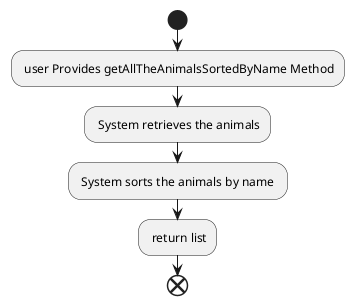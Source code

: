 @startuml
start
: user Provides getAllTheAnimalsSortedByName Method;
: System retrieves the animals;
: System sorts the animals by name ;
: return list;
end;
@enduml

@startuml
user --> AnimalShelterApp  : Sort Animals by name
AnimalShelterApp --> AnimalService : getAllTheAnimalsSortedByName()
AnimalService --> AnimalRepository : getAnimals()
AnimalService <-- AnimalRepository : List<Animal>

AnimalService --> AnimalService : sortAnimalsByName(List<Animal>)

AnimalShelterApp <-- AnimalService : return Sorted list of animals
user <-- AnimalShelterApp : get sorted list of animals



@enduml